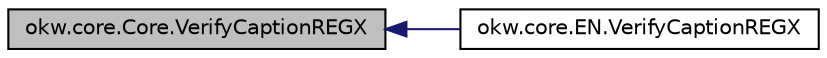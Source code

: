 digraph "okw.core.Core.VerifyCaptionREGX"
{
 // INTERACTIVE_SVG=YES
  edge [fontname="Helvetica",fontsize="10",labelfontname="Helvetica",labelfontsize="10"];
  node [fontname="Helvetica",fontsize="10",shape=record];
  rankdir="LR";
  Node431 [label="okw.core.Core.VerifyCaptionREGX",height=0.2,width=0.4,color="black", fillcolor="grey75", style="filled", fontcolor="black"];
  Node431 -> Node432 [dir="back",color="midnightblue",fontsize="10",style="solid",fontname="Helvetica"];
  Node432 [label="okw.core.EN.VerifyCaptionREGX",height=0.2,width=0.4,color="black", fillcolor="white", style="filled",URL="$classokw_1_1core_1_1_e_n.html#ab155161cbaa50ebad79b1695f1f504fa",tooltip="Überprüft die Überschrift des Objektes. "];
}
